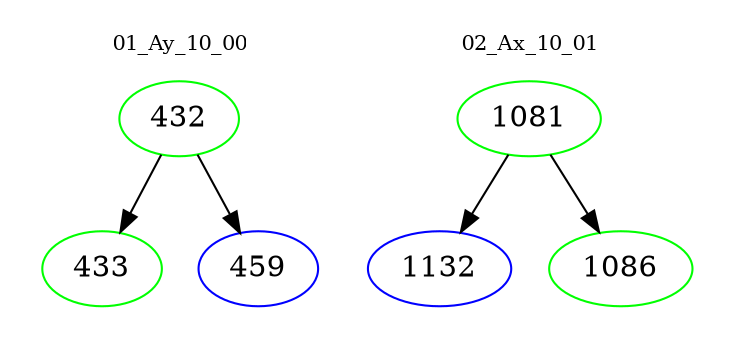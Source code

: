 digraph{
subgraph cluster_0 {
color = white
label = "01_Ay_10_00";
fontsize=10;
T0_432 [label="432", color="green"]
T0_432 -> T0_433 [color="black"]
T0_433 [label="433", color="green"]
T0_432 -> T0_459 [color="black"]
T0_459 [label="459", color="blue"]
}
subgraph cluster_1 {
color = white
label = "02_Ax_10_01";
fontsize=10;
T1_1081 [label="1081", color="green"]
T1_1081 -> T1_1132 [color="black"]
T1_1132 [label="1132", color="blue"]
T1_1081 -> T1_1086 [color="black"]
T1_1086 [label="1086", color="green"]
}
}
